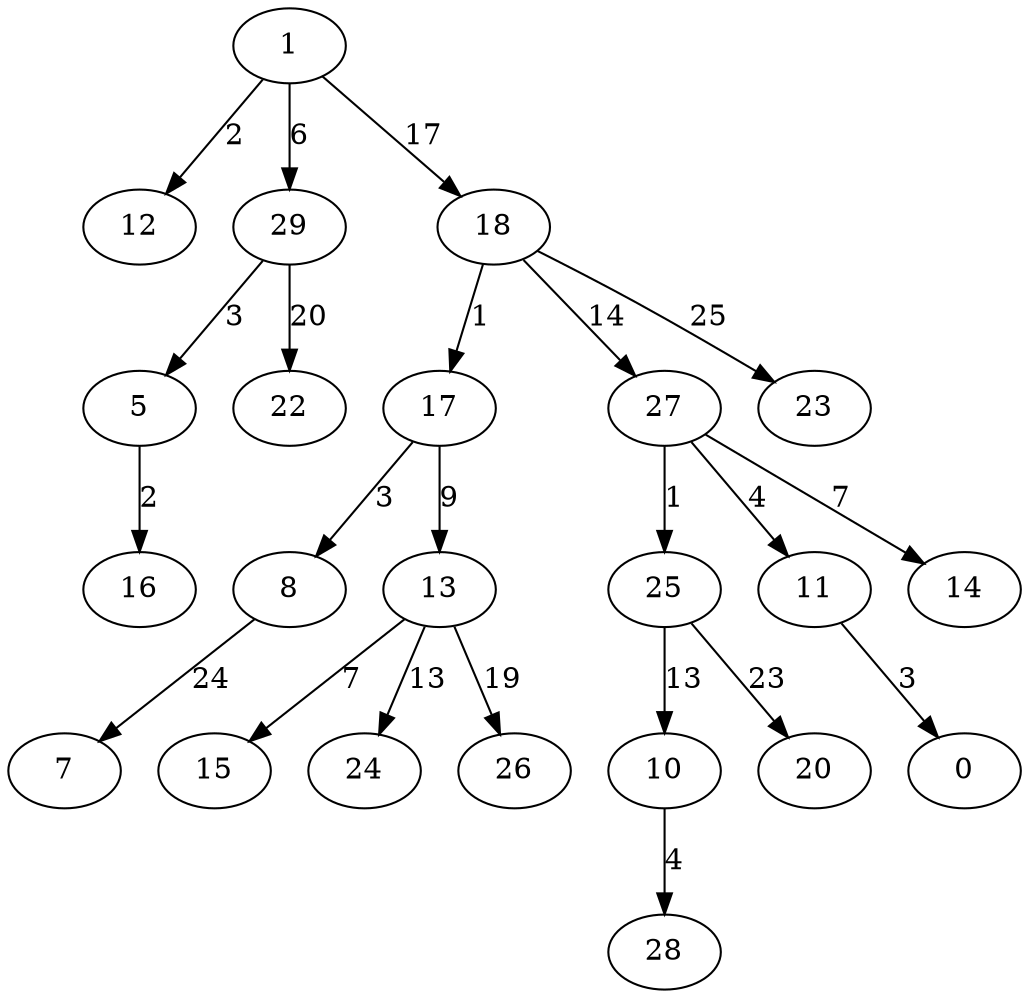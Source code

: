 digraph G {
	1 -> 12 [label="2"];
	1 -> 29 [label="6"];
	29 -> 5 [label="3"];
	5 -> 16 [label="2"];
	1 -> 18 [label="17"];
	18 -> 17 [label="1"];
	17 -> 8 [label="3"];
	17 -> 13 [label="9"];
	13 -> 15 [label="7"];
	13 -> 24 [label="13"];
	18 -> 27 [label="14"];
	27 -> 25 [label="1"];
	27 -> 11 [label="4"];
	11 -> 0 [label="3"];
	27 -> 14 [label="7"];
	25 -> 10 [label="13"];
	10 -> 28 [label="4"];
	13 -> 26 [label="19"];
	29 -> 22 [label="20"];
	25 -> 20 [label="23"];
	8 -> 7 [label="24"];
	18 -> 23 [label="25"];
}